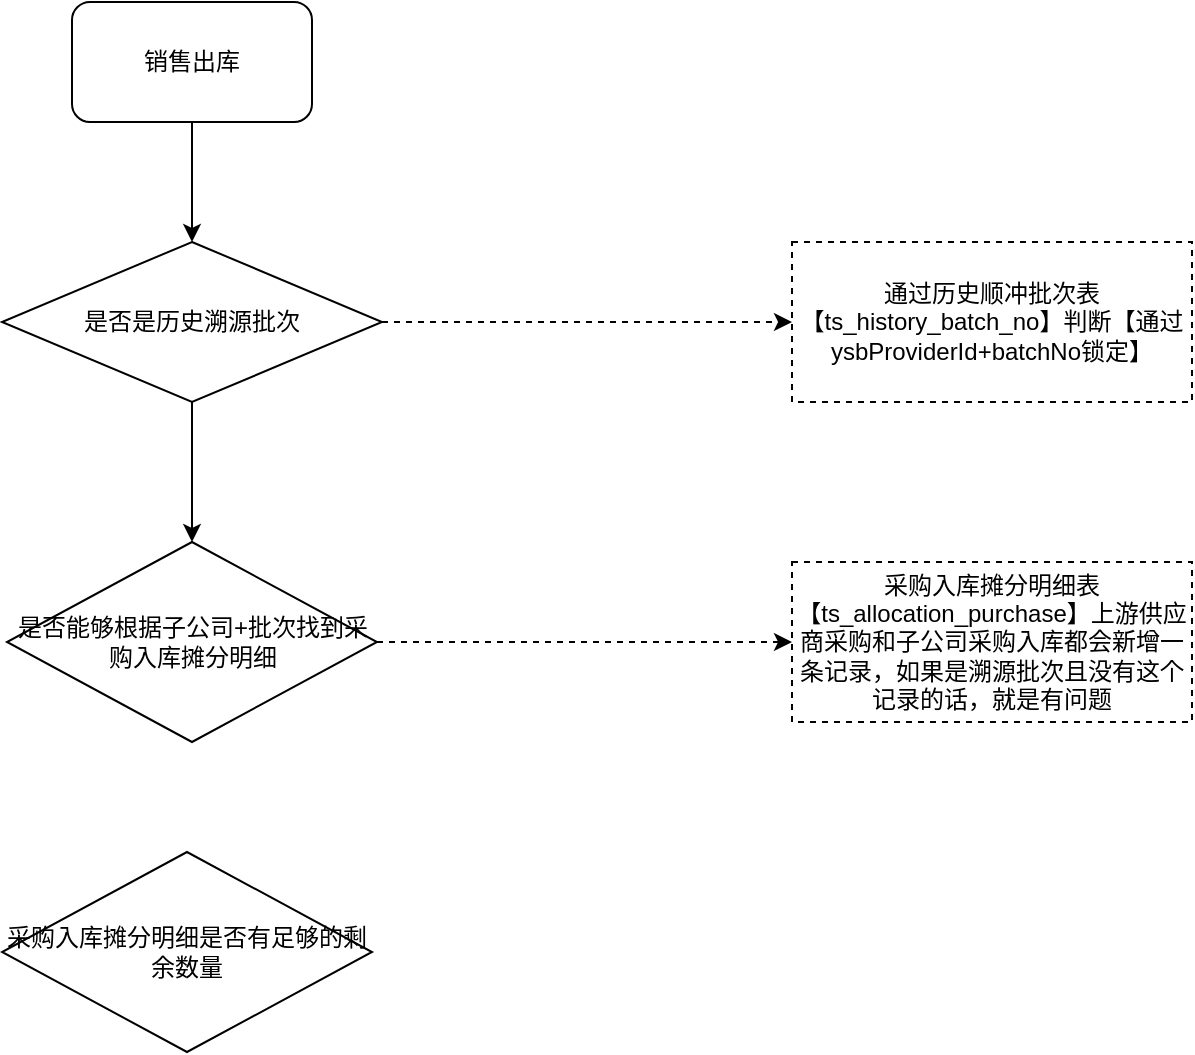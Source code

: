 <mxfile version="14.9.8" type="github">
  <diagram id="9YCllT6J75fHZdyW30Lp" name="Page-1">
    <mxGraphModel dx="1422" dy="762" grid="1" gridSize="10" guides="1" tooltips="1" connect="1" arrows="1" fold="1" page="1" pageScale="1" pageWidth="827" pageHeight="1169" math="0" shadow="0">
      <root>
        <mxCell id="0" />
        <mxCell id="1" parent="0" />
        <mxCell id="Qt3AQ6tV6oZPRFGrHNIX-4" style="edgeStyle=orthogonalEdgeStyle;rounded=0;orthogonalLoop=1;jettySize=auto;html=1;" edge="1" parent="1" source="Qt3AQ6tV6oZPRFGrHNIX-2" target="Qt3AQ6tV6oZPRFGrHNIX-3">
          <mxGeometry relative="1" as="geometry" />
        </mxCell>
        <mxCell id="Qt3AQ6tV6oZPRFGrHNIX-2" value="销售出库" style="rounded=1;whiteSpace=wrap;html=1;" vertex="1" parent="1">
          <mxGeometry x="210" y="60" width="120" height="60" as="geometry" />
        </mxCell>
        <mxCell id="Qt3AQ6tV6oZPRFGrHNIX-6" style="edgeStyle=orthogonalEdgeStyle;rounded=0;orthogonalLoop=1;jettySize=auto;html=1;dashed=1;" edge="1" parent="1" source="Qt3AQ6tV6oZPRFGrHNIX-3" target="Qt3AQ6tV6oZPRFGrHNIX-5">
          <mxGeometry relative="1" as="geometry" />
        </mxCell>
        <mxCell id="Qt3AQ6tV6oZPRFGrHNIX-13" style="edgeStyle=orthogonalEdgeStyle;rounded=0;orthogonalLoop=1;jettySize=auto;html=1;" edge="1" parent="1" source="Qt3AQ6tV6oZPRFGrHNIX-3" target="Qt3AQ6tV6oZPRFGrHNIX-8">
          <mxGeometry relative="1" as="geometry" />
        </mxCell>
        <mxCell id="Qt3AQ6tV6oZPRFGrHNIX-3" value="是否是历史溯源批次" style="rhombus;whiteSpace=wrap;html=1;" vertex="1" parent="1">
          <mxGeometry x="175" y="180" width="190" height="80" as="geometry" />
        </mxCell>
        <mxCell id="Qt3AQ6tV6oZPRFGrHNIX-5" value="通过历史顺冲批次表判断【通过ysbProviderId+batchNo锁定】" style="rounded=0;whiteSpace=wrap;html=1;dashed=1;" vertex="1" parent="1">
          <mxGeometry x="570" y="180" width="200" height="80" as="geometry" />
        </mxCell>
        <mxCell id="Qt3AQ6tV6oZPRFGrHNIX-11" style="edgeStyle=orthogonalEdgeStyle;rounded=0;orthogonalLoop=1;jettySize=auto;html=1;entryX=0;entryY=0.5;entryDx=0;entryDy=0;dashed=1;" edge="1" parent="1" source="Qt3AQ6tV6oZPRFGrHNIX-8" target="Qt3AQ6tV6oZPRFGrHNIX-10">
          <mxGeometry relative="1" as="geometry" />
        </mxCell>
        <mxCell id="Qt3AQ6tV6oZPRFGrHNIX-8" value="是否能够根据子公司+批次找到采购入库摊分明细" style="rhombus;whiteSpace=wrap;html=1;" vertex="1" parent="1">
          <mxGeometry x="177.5" y="330" width="185" height="100" as="geometry" />
        </mxCell>
        <mxCell id="Qt3AQ6tV6oZPRFGrHNIX-9" value="通过历史顺冲批次表【ts_history_batch_no】判断【通过ysbProviderId+batchNo锁定】" style="rounded=0;whiteSpace=wrap;html=1;dashed=1;" vertex="1" parent="1">
          <mxGeometry x="570" y="180" width="200" height="80" as="geometry" />
        </mxCell>
        <mxCell id="Qt3AQ6tV6oZPRFGrHNIX-10" value="采购入库摊分明细表【ts_allocation_purchase】上游供应商采购和子公司采购入库都会新增一条记录，如果是溯源批次且没有这个记录的话，就是有问题" style="rounded=0;whiteSpace=wrap;html=1;dashed=1;" vertex="1" parent="1">
          <mxGeometry x="570" y="340" width="200" height="80" as="geometry" />
        </mxCell>
        <mxCell id="Qt3AQ6tV6oZPRFGrHNIX-14" value="采购入库摊分明细是否有足够的剩余数量" style="rhombus;whiteSpace=wrap;html=1;" vertex="1" parent="1">
          <mxGeometry x="175" y="485" width="185" height="100" as="geometry" />
        </mxCell>
      </root>
    </mxGraphModel>
  </diagram>
</mxfile>
